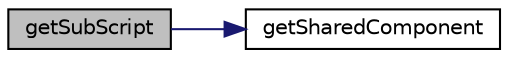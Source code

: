 digraph "getSubScript"
{
  edge [fontname="Helvetica",fontsize="10",labelfontname="Helvetica",labelfontsize="10"];
  node [fontname="Helvetica",fontsize="10",shape=record];
  rankdir="LR";
  Node160 [label="getSubScript",height=0.2,width=0.4,color="black", fillcolor="grey75", style="filled", fontcolor="black"];
  Node160 -> Node161 [color="midnightblue",fontsize="10",style="solid",fontname="Helvetica"];
  Node161 [label="getSharedComponent",height=0.2,width=0.4,color="black", fillcolor="white", style="filled",URL="$class_p_h_p_excel___style___font.html#a49e6e514d1dce7982e6864942bcb1f5d"];
}
